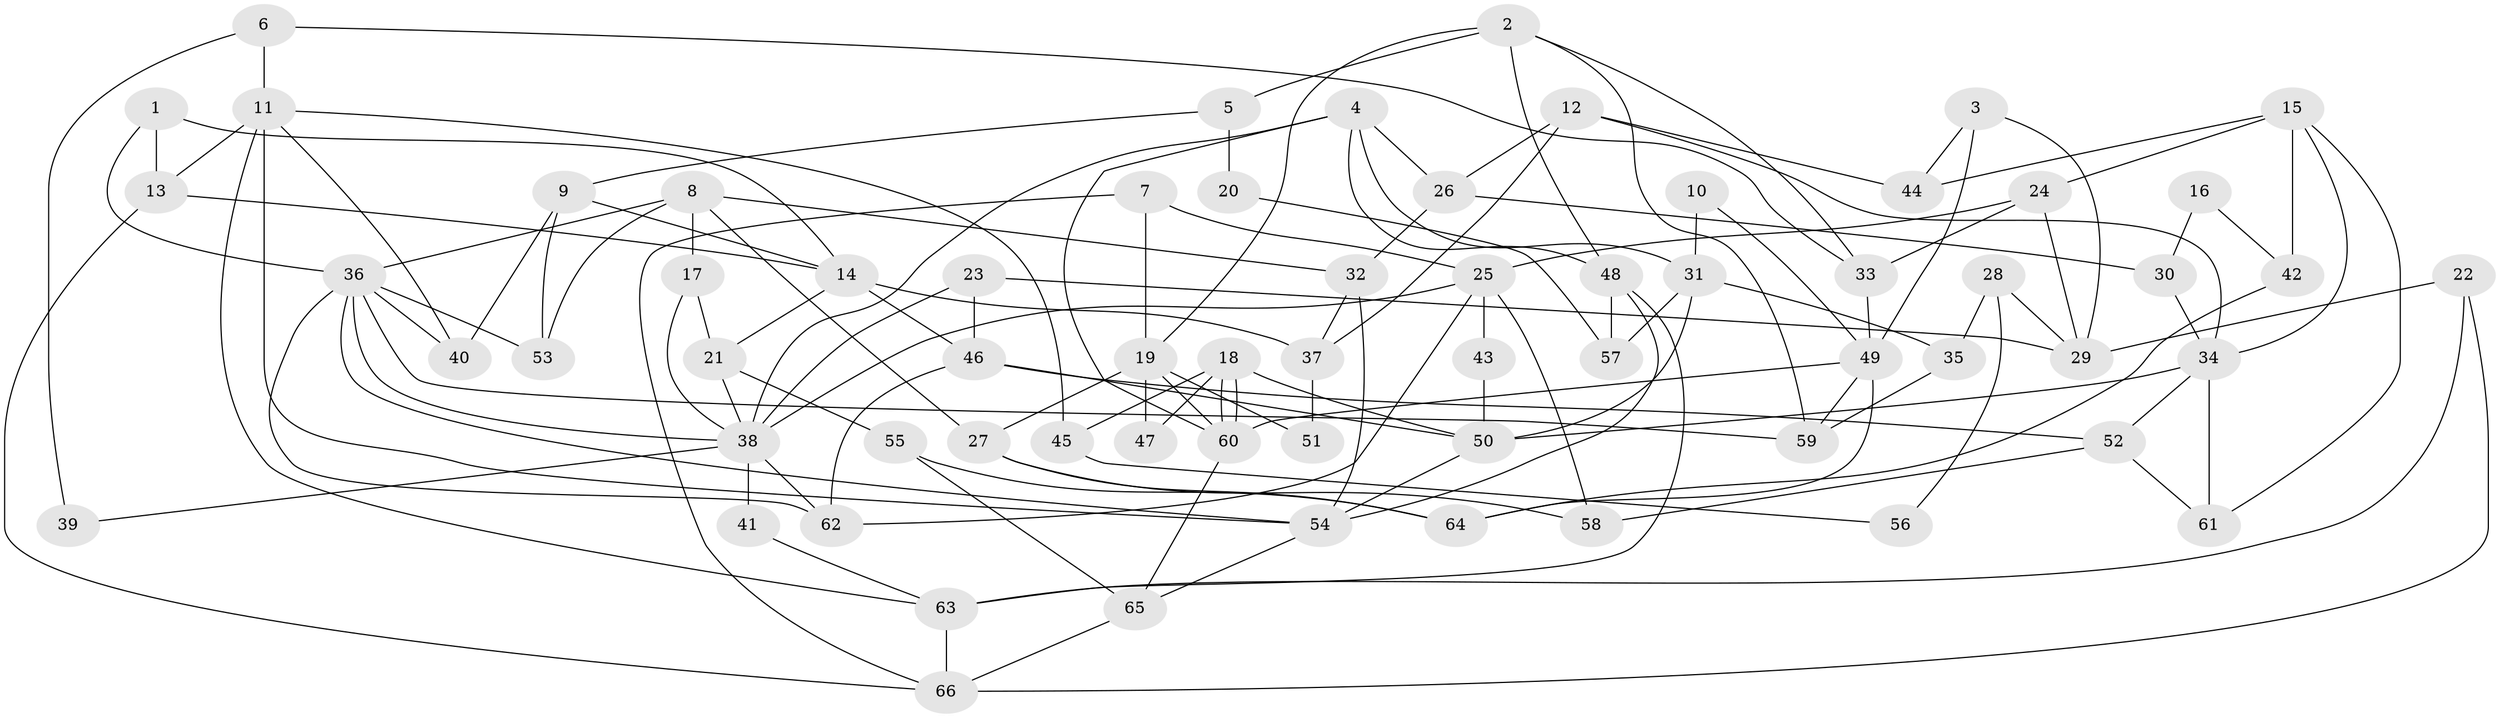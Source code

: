 // Generated by graph-tools (version 1.1) at 2025/50/03/09/25 04:50:52]
// undirected, 66 vertices, 132 edges
graph export_dot {
graph [start="1"]
  node [color=gray90,style=filled];
  1;
  2;
  3;
  4;
  5;
  6;
  7;
  8;
  9;
  10;
  11;
  12;
  13;
  14;
  15;
  16;
  17;
  18;
  19;
  20;
  21;
  22;
  23;
  24;
  25;
  26;
  27;
  28;
  29;
  30;
  31;
  32;
  33;
  34;
  35;
  36;
  37;
  38;
  39;
  40;
  41;
  42;
  43;
  44;
  45;
  46;
  47;
  48;
  49;
  50;
  51;
  52;
  53;
  54;
  55;
  56;
  57;
  58;
  59;
  60;
  61;
  62;
  63;
  64;
  65;
  66;
  1 -- 36;
  1 -- 13;
  1 -- 14;
  2 -- 48;
  2 -- 19;
  2 -- 5;
  2 -- 33;
  2 -- 59;
  3 -- 44;
  3 -- 49;
  3 -- 29;
  4 -- 48;
  4 -- 38;
  4 -- 26;
  4 -- 31;
  4 -- 60;
  5 -- 9;
  5 -- 20;
  6 -- 33;
  6 -- 11;
  6 -- 39;
  7 -- 19;
  7 -- 66;
  7 -- 25;
  8 -- 17;
  8 -- 36;
  8 -- 27;
  8 -- 32;
  8 -- 53;
  9 -- 53;
  9 -- 14;
  9 -- 40;
  10 -- 31;
  10 -- 49;
  11 -- 63;
  11 -- 40;
  11 -- 13;
  11 -- 45;
  11 -- 54;
  12 -- 26;
  12 -- 37;
  12 -- 34;
  12 -- 44;
  13 -- 14;
  13 -- 66;
  14 -- 46;
  14 -- 21;
  14 -- 37;
  15 -- 24;
  15 -- 34;
  15 -- 42;
  15 -- 44;
  15 -- 61;
  16 -- 42;
  16 -- 30;
  17 -- 21;
  17 -- 38;
  18 -- 50;
  18 -- 60;
  18 -- 60;
  18 -- 45;
  18 -- 47;
  19 -- 60;
  19 -- 27;
  19 -- 47;
  19 -- 51;
  20 -- 57;
  21 -- 38;
  21 -- 55;
  22 -- 66;
  22 -- 29;
  22 -- 63;
  23 -- 29;
  23 -- 46;
  23 -- 38;
  24 -- 25;
  24 -- 33;
  24 -- 29;
  25 -- 38;
  25 -- 43;
  25 -- 58;
  25 -- 62;
  26 -- 32;
  26 -- 30;
  27 -- 64;
  27 -- 58;
  28 -- 35;
  28 -- 29;
  28 -- 56;
  30 -- 34;
  31 -- 50;
  31 -- 35;
  31 -- 57;
  32 -- 54;
  32 -- 37;
  33 -- 49;
  34 -- 61;
  34 -- 50;
  34 -- 52;
  35 -- 59;
  36 -- 38;
  36 -- 62;
  36 -- 40;
  36 -- 53;
  36 -- 54;
  36 -- 59;
  37 -- 51;
  38 -- 62;
  38 -- 39;
  38 -- 41;
  41 -- 63;
  42 -- 64;
  43 -- 50;
  45 -- 56;
  46 -- 50;
  46 -- 52;
  46 -- 62;
  48 -- 54;
  48 -- 63;
  48 -- 57;
  49 -- 59;
  49 -- 60;
  49 -- 64;
  50 -- 54;
  52 -- 58;
  52 -- 61;
  54 -- 65;
  55 -- 65;
  55 -- 64;
  60 -- 65;
  63 -- 66;
  65 -- 66;
}
